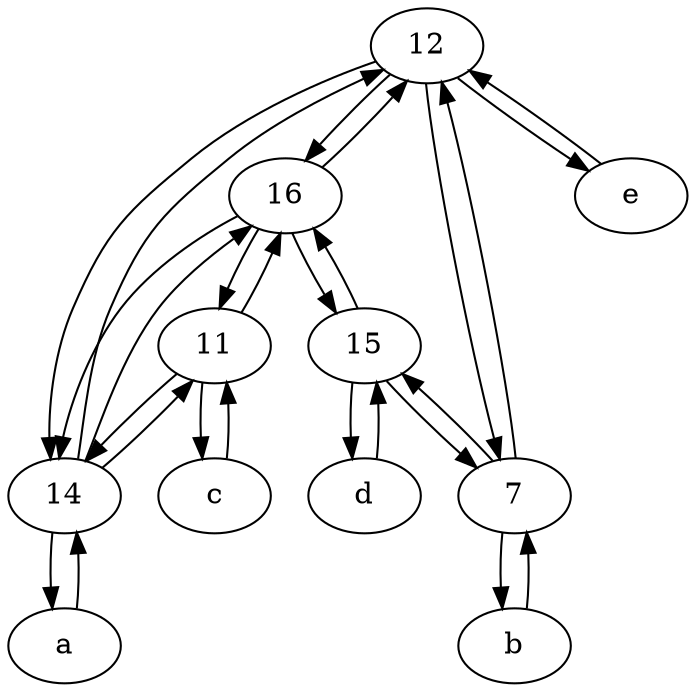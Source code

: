 digraph  {
	12;
	11;
	16;
	7;
	b [pos="50,20!"];
	14;
	c [pos="20,10!"];
	a [pos="40,10!"];
	15;
	d [pos="20,30!"];
	e [pos="30,50!"];
	14 -> a;
	15 -> d;
	14 -> 16;
	11 -> c;
	16 -> 14;
	16 -> 15;
	15 -> 16;
	16 -> 12;
	c -> 11;
	14 -> 11;
	d -> 15;
	12 -> 7;
	12 -> 14;
	7 -> 15;
	16 -> 11;
	15 -> 7;
	7 -> 12;
	11 -> 16;
	e -> 12;
	b -> 7;
	11 -> 14;
	14 -> 12;
	a -> 14;
	7 -> b;
	12 -> e;
	12 -> 16;

	}